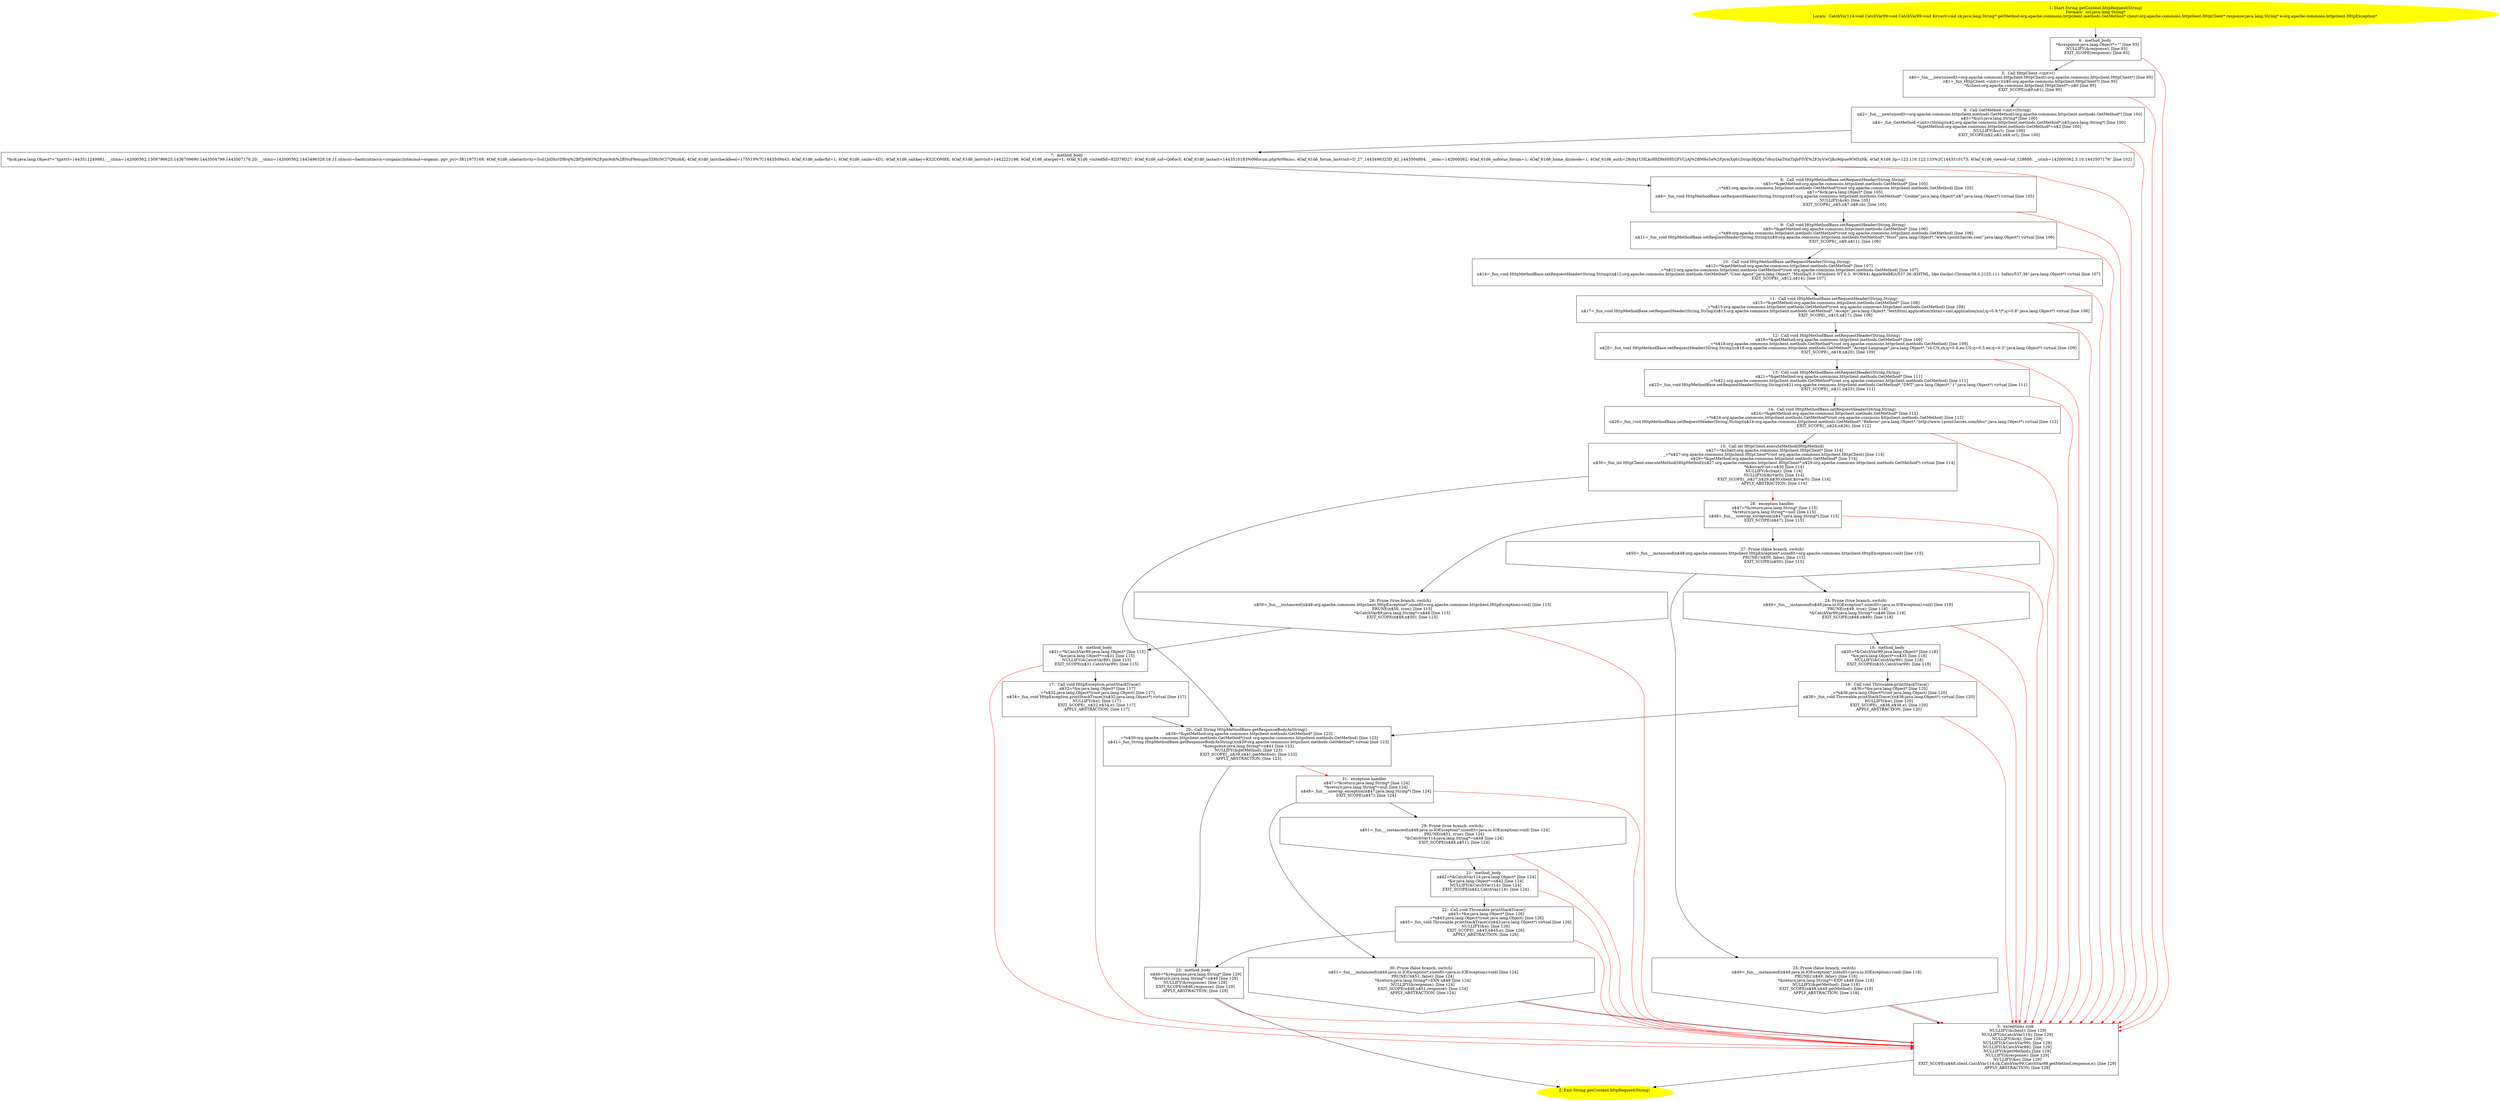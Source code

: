 /* @generated */
digraph cfg {
"com.dulishuo.yimusanfendi.offer.getContent.httpRequest(java.lang.String):java.lang.String.28c475d1197341ae1432e1ba23e37f8c_1" [label="1: Start String getContent.httpRequest(String)\nFormals:  url:java.lang.String*\nLocals:  CatchVar114:void CatchVar99:void CatchVar89:void $irvar0:void ck:java.lang.String* getMethod:org.apache.commons.httpclient.methods.GetMethod* client:org.apache.commons.httpclient.HttpClient* response:java.lang.String* e:org.apache.commons.httpclient.HttpException* \n  " color=yellow style=filled]
	

	 "com.dulishuo.yimusanfendi.offer.getContent.httpRequest(java.lang.String):java.lang.String.28c475d1197341ae1432e1ba23e37f8c_1" -> "com.dulishuo.yimusanfendi.offer.getContent.httpRequest(java.lang.String):java.lang.String.28c475d1197341ae1432e1ba23e37f8c_4" ;
"com.dulishuo.yimusanfendi.offer.getContent.httpRequest(java.lang.String):java.lang.String.28c475d1197341ae1432e1ba23e37f8c_2" [label="2: Exit String getContent.httpRequest(String) \n  " color=yellow style=filled]
	

"com.dulishuo.yimusanfendi.offer.getContent.httpRequest(java.lang.String):java.lang.String.28c475d1197341ae1432e1ba23e37f8c_3" [label="3:  exceptions sink \n   NULLIFY(&client); [line 129]\n  NULLIFY(&CatchVar114); [line 129]\n  NULLIFY(&ck); [line 129]\n  NULLIFY(&CatchVar99); [line 129]\n  NULLIFY(&CatchVar89); [line 129]\n  NULLIFY(&getMethod); [line 129]\n  NULLIFY(&response); [line 129]\n  NULLIFY(&e); [line 129]\n  EXIT_SCOPE(n$48,client,CatchVar114,ck,CatchVar99,CatchVar89,getMethod,response,e); [line 129]\n  APPLY_ABSTRACTION; [line 129]\n " shape="box"]
	

	 "com.dulishuo.yimusanfendi.offer.getContent.httpRequest(java.lang.String):java.lang.String.28c475d1197341ae1432e1ba23e37f8c_3" -> "com.dulishuo.yimusanfendi.offer.getContent.httpRequest(java.lang.String):java.lang.String.28c475d1197341ae1432e1ba23e37f8c_2" ;
"com.dulishuo.yimusanfendi.offer.getContent.httpRequest(java.lang.String):java.lang.String.28c475d1197341ae1432e1ba23e37f8c_4" [label="4:  method_body \n   *&response:java.lang.Object*=\"\" [line 93]\n  NULLIFY(&response); [line 93]\n  EXIT_SCOPE(response); [line 93]\n " shape="box"]
	

	 "com.dulishuo.yimusanfendi.offer.getContent.httpRequest(java.lang.String):java.lang.String.28c475d1197341ae1432e1ba23e37f8c_4" -> "com.dulishuo.yimusanfendi.offer.getContent.httpRequest(java.lang.String):java.lang.String.28c475d1197341ae1432e1ba23e37f8c_5" ;
	 "com.dulishuo.yimusanfendi.offer.getContent.httpRequest(java.lang.String):java.lang.String.28c475d1197341ae1432e1ba23e37f8c_4" -> "com.dulishuo.yimusanfendi.offer.getContent.httpRequest(java.lang.String):java.lang.String.28c475d1197341ae1432e1ba23e37f8c_3" [color="red" ];
"com.dulishuo.yimusanfendi.offer.getContent.httpRequest(java.lang.String):java.lang.String.28c475d1197341ae1432e1ba23e37f8c_5" [label="5:  Call HttpClient.<init>() \n   n$0=_fun___new(sizeof(t=org.apache.commons.httpclient.HttpClient):org.apache.commons.httpclient.HttpClient*) [line 95]\n  n$1=_fun_HttpClient.<init>()(n$0:org.apache.commons.httpclient.HttpClient*) [line 95]\n  *&client:org.apache.commons.httpclient.HttpClient*=n$0 [line 95]\n  EXIT_SCOPE(n$0,n$1); [line 95]\n " shape="box"]
	

	 "com.dulishuo.yimusanfendi.offer.getContent.httpRequest(java.lang.String):java.lang.String.28c475d1197341ae1432e1ba23e37f8c_5" -> "com.dulishuo.yimusanfendi.offer.getContent.httpRequest(java.lang.String):java.lang.String.28c475d1197341ae1432e1ba23e37f8c_6" ;
	 "com.dulishuo.yimusanfendi.offer.getContent.httpRequest(java.lang.String):java.lang.String.28c475d1197341ae1432e1ba23e37f8c_5" -> "com.dulishuo.yimusanfendi.offer.getContent.httpRequest(java.lang.String):java.lang.String.28c475d1197341ae1432e1ba23e37f8c_3" [color="red" ];
"com.dulishuo.yimusanfendi.offer.getContent.httpRequest(java.lang.String):java.lang.String.28c475d1197341ae1432e1ba23e37f8c_6" [label="6:  Call GetMethod.<init>(String) \n   n$2=_fun___new(sizeof(t=org.apache.commons.httpclient.methods.GetMethod):org.apache.commons.httpclient.methods.GetMethod*) [line 100]\n  n$3=*&url:java.lang.String* [line 100]\n  n$4=_fun_GetMethod.<init>(String)(n$2:org.apache.commons.httpclient.methods.GetMethod*,n$3:java.lang.String*) [line 100]\n  *&getMethod:org.apache.commons.httpclient.methods.GetMethod*=n$2 [line 100]\n  NULLIFY(&url); [line 100]\n  EXIT_SCOPE(n$2,n$3,n$4,url); [line 100]\n " shape="box"]
	

	 "com.dulishuo.yimusanfendi.offer.getContent.httpRequest(java.lang.String):java.lang.String.28c475d1197341ae1432e1ba23e37f8c_6" -> "com.dulishuo.yimusanfendi.offer.getContent.httpRequest(java.lang.String):java.lang.String.28c475d1197341ae1432e1ba23e37f8c_7" ;
	 "com.dulishuo.yimusanfendi.offer.getContent.httpRequest(java.lang.String):java.lang.String.28c475d1197341ae1432e1ba23e37f8c_6" -> "com.dulishuo.yimusanfendi.offer.getContent.httpRequest(java.lang.String):java.lang.String.28c475d1197341ae1432e1ba23e37f8c_3" [color="red" ];
"com.dulishuo.yimusanfendi.offer.getContent.httpRequest(java.lang.String):java.lang.String.28c475d1197341ae1432e1ba23e37f8c_7" [label="7:  method_body \n   *&ck:java.lang.Object*=\"tjpctrl=1443511249981; __utma=142000562.1509796625.1436709690.1443504799.1443507176.20; __utmz=142000562.1443496328.18.11.utmcsr=baidu|utmccn=(organic)|utmcmd=organic; pgv_pvi=3811975168; 4Oaf_61d6_ulastactivity=5cd1JoDhrrDBrq%2BFJy68G%2Fpm9oh%2BNuF9oxspm5Z6lcNCl7Q9zobK; 4Oaf_61d6_lastcheckfeed=175519%7C1443509443; 4Oaf_61d6_nofavfid=1; 4Oaf_61d6_smile=4D1; 4Oaf_61d6_saltkey=KS2COM8X; 4Oaf_61d6_lastvisit=1442223198; 4Oaf_61d6_atarget=1; 4Oaf_61d6_visitedfid=82D79D27; 4Oaf_61d6_sid=Qo6ocY; 4Oaf_61d6_lastact=1443510183%09forum.php%09misc; 4Oaf_61d6_forum_lastvisit=D_27_1443496323D_82_1443504804; __utmc=142000562; 4Oaf_61d6_nofocus_forum=1; 4Oaf_61d6_home_diymode=1; 4Oaf_61d6_auth=28cfq1UHLksHhDfeHHD2FVUjAj%2BM6s5a%2FprmXq61DstgcI8jQhx7i8uyIAaTttaTlqbPIVE%2F3yVwGJks9dpueWM5zHk; 4Oaf_61d6_lip=123.116.122.133%2C1443510173; 4Oaf_61d6_viewid=tid_128680; __utmb=142000562.3.10.1443507176\" [line 102]\n " shape="box"]
	

	 "com.dulishuo.yimusanfendi.offer.getContent.httpRequest(java.lang.String):java.lang.String.28c475d1197341ae1432e1ba23e37f8c_7" -> "com.dulishuo.yimusanfendi.offer.getContent.httpRequest(java.lang.String):java.lang.String.28c475d1197341ae1432e1ba23e37f8c_8" ;
	 "com.dulishuo.yimusanfendi.offer.getContent.httpRequest(java.lang.String):java.lang.String.28c475d1197341ae1432e1ba23e37f8c_7" -> "com.dulishuo.yimusanfendi.offer.getContent.httpRequest(java.lang.String):java.lang.String.28c475d1197341ae1432e1ba23e37f8c_3" [color="red" ];
"com.dulishuo.yimusanfendi.offer.getContent.httpRequest(java.lang.String):java.lang.String.28c475d1197341ae1432e1ba23e37f8c_8" [label="8:  Call void HttpMethodBase.setRequestHeader(String,String) \n   n$5=*&getMethod:org.apache.commons.httpclient.methods.GetMethod* [line 105]\n  _=*n$5:org.apache.commons.httpclient.methods.GetMethod*(root org.apache.commons.httpclient.methods.GetMethod) [line 105]\n  n$7=*&ck:java.lang.Object* [line 105]\n  n$8=_fun_void HttpMethodBase.setRequestHeader(String,String)(n$5:org.apache.commons.httpclient.methods.GetMethod*,\"Cookie\":java.lang.Object*,n$7:java.lang.Object*) virtual [line 105]\n  NULLIFY(&ck); [line 105]\n  EXIT_SCOPE(_,n$5,n$7,n$8,ck); [line 105]\n " shape="box"]
	

	 "com.dulishuo.yimusanfendi.offer.getContent.httpRequest(java.lang.String):java.lang.String.28c475d1197341ae1432e1ba23e37f8c_8" -> "com.dulishuo.yimusanfendi.offer.getContent.httpRequest(java.lang.String):java.lang.String.28c475d1197341ae1432e1ba23e37f8c_9" ;
	 "com.dulishuo.yimusanfendi.offer.getContent.httpRequest(java.lang.String):java.lang.String.28c475d1197341ae1432e1ba23e37f8c_8" -> "com.dulishuo.yimusanfendi.offer.getContent.httpRequest(java.lang.String):java.lang.String.28c475d1197341ae1432e1ba23e37f8c_3" [color="red" ];
"com.dulishuo.yimusanfendi.offer.getContent.httpRequest(java.lang.String):java.lang.String.28c475d1197341ae1432e1ba23e37f8c_9" [label="9:  Call void HttpMethodBase.setRequestHeader(String,String) \n   n$9=*&getMethod:org.apache.commons.httpclient.methods.GetMethod* [line 106]\n  _=*n$9:org.apache.commons.httpclient.methods.GetMethod*(root org.apache.commons.httpclient.methods.GetMethod) [line 106]\n  n$11=_fun_void HttpMethodBase.setRequestHeader(String,String)(n$9:org.apache.commons.httpclient.methods.GetMethod*,\"Host\":java.lang.Object*,\"www.1point3acres.com\":java.lang.Object*) virtual [line 106]\n  EXIT_SCOPE(_,n$9,n$11); [line 106]\n " shape="box"]
	

	 "com.dulishuo.yimusanfendi.offer.getContent.httpRequest(java.lang.String):java.lang.String.28c475d1197341ae1432e1ba23e37f8c_9" -> "com.dulishuo.yimusanfendi.offer.getContent.httpRequest(java.lang.String):java.lang.String.28c475d1197341ae1432e1ba23e37f8c_10" ;
	 "com.dulishuo.yimusanfendi.offer.getContent.httpRequest(java.lang.String):java.lang.String.28c475d1197341ae1432e1ba23e37f8c_9" -> "com.dulishuo.yimusanfendi.offer.getContent.httpRequest(java.lang.String):java.lang.String.28c475d1197341ae1432e1ba23e37f8c_3" [color="red" ];
"com.dulishuo.yimusanfendi.offer.getContent.httpRequest(java.lang.String):java.lang.String.28c475d1197341ae1432e1ba23e37f8c_10" [label="10:  Call void HttpMethodBase.setRequestHeader(String,String) \n   n$12=*&getMethod:org.apache.commons.httpclient.methods.GetMethod* [line 107]\n  _=*n$12:org.apache.commons.httpclient.methods.GetMethod*(root org.apache.commons.httpclient.methods.GetMethod) [line 107]\n  n$14=_fun_void HttpMethodBase.setRequestHeader(String,String)(n$12:org.apache.commons.httpclient.methods.GetMethod*,\"User-Agent\":java.lang.Object*,\"Mozilla/5.0 (Windows NT 6.3; WOW64) AppleWebKit/537.36 (KHTML, like Gecko) Chrome/38.0.2125.111 Safari/537.36\":java.lang.Object*) virtual [line 107]\n  EXIT_SCOPE(_,n$12,n$14); [line 107]\n " shape="box"]
	

	 "com.dulishuo.yimusanfendi.offer.getContent.httpRequest(java.lang.String):java.lang.String.28c475d1197341ae1432e1ba23e37f8c_10" -> "com.dulishuo.yimusanfendi.offer.getContent.httpRequest(java.lang.String):java.lang.String.28c475d1197341ae1432e1ba23e37f8c_11" ;
	 "com.dulishuo.yimusanfendi.offer.getContent.httpRequest(java.lang.String):java.lang.String.28c475d1197341ae1432e1ba23e37f8c_10" -> "com.dulishuo.yimusanfendi.offer.getContent.httpRequest(java.lang.String):java.lang.String.28c475d1197341ae1432e1ba23e37f8c_3" [color="red" ];
"com.dulishuo.yimusanfendi.offer.getContent.httpRequest(java.lang.String):java.lang.String.28c475d1197341ae1432e1ba23e37f8c_11" [label="11:  Call void HttpMethodBase.setRequestHeader(String,String) \n   n$15=*&getMethod:org.apache.commons.httpclient.methods.GetMethod* [line 108]\n  _=*n$15:org.apache.commons.httpclient.methods.GetMethod*(root org.apache.commons.httpclient.methods.GetMethod) [line 108]\n  n$17=_fun_void HttpMethodBase.setRequestHeader(String,String)(n$15:org.apache.commons.httpclient.methods.GetMethod*,\"Accept\":java.lang.Object*,\"text/html,application/xhtml+xml,application/xml;q=0.9,*/*;q=0.8\":java.lang.Object*) virtual [line 108]\n  EXIT_SCOPE(_,n$15,n$17); [line 108]\n " shape="box"]
	

	 "com.dulishuo.yimusanfendi.offer.getContent.httpRequest(java.lang.String):java.lang.String.28c475d1197341ae1432e1ba23e37f8c_11" -> "com.dulishuo.yimusanfendi.offer.getContent.httpRequest(java.lang.String):java.lang.String.28c475d1197341ae1432e1ba23e37f8c_12" ;
	 "com.dulishuo.yimusanfendi.offer.getContent.httpRequest(java.lang.String):java.lang.String.28c475d1197341ae1432e1ba23e37f8c_11" -> "com.dulishuo.yimusanfendi.offer.getContent.httpRequest(java.lang.String):java.lang.String.28c475d1197341ae1432e1ba23e37f8c_3" [color="red" ];
"com.dulishuo.yimusanfendi.offer.getContent.httpRequest(java.lang.String):java.lang.String.28c475d1197341ae1432e1ba23e37f8c_12" [label="12:  Call void HttpMethodBase.setRequestHeader(String,String) \n   n$18=*&getMethod:org.apache.commons.httpclient.methods.GetMethod* [line 109]\n  _=*n$18:org.apache.commons.httpclient.methods.GetMethod*(root org.apache.commons.httpclient.methods.GetMethod) [line 109]\n  n$20=_fun_void HttpMethodBase.setRequestHeader(String,String)(n$18:org.apache.commons.httpclient.methods.GetMethod*,\"Accept-Language\":java.lang.Object*,\"zh-CN,zh;q=0.8,en-US;q=0.5,en;q=0.3\":java.lang.Object*) virtual [line 109]\n  EXIT_SCOPE(_,n$18,n$20); [line 109]\n " shape="box"]
	

	 "com.dulishuo.yimusanfendi.offer.getContent.httpRequest(java.lang.String):java.lang.String.28c475d1197341ae1432e1ba23e37f8c_12" -> "com.dulishuo.yimusanfendi.offer.getContent.httpRequest(java.lang.String):java.lang.String.28c475d1197341ae1432e1ba23e37f8c_13" ;
	 "com.dulishuo.yimusanfendi.offer.getContent.httpRequest(java.lang.String):java.lang.String.28c475d1197341ae1432e1ba23e37f8c_12" -> "com.dulishuo.yimusanfendi.offer.getContent.httpRequest(java.lang.String):java.lang.String.28c475d1197341ae1432e1ba23e37f8c_3" [color="red" ];
"com.dulishuo.yimusanfendi.offer.getContent.httpRequest(java.lang.String):java.lang.String.28c475d1197341ae1432e1ba23e37f8c_13" [label="13:  Call void HttpMethodBase.setRequestHeader(String,String) \n   n$21=*&getMethod:org.apache.commons.httpclient.methods.GetMethod* [line 111]\n  _=*n$21:org.apache.commons.httpclient.methods.GetMethod*(root org.apache.commons.httpclient.methods.GetMethod) [line 111]\n  n$23=_fun_void HttpMethodBase.setRequestHeader(String,String)(n$21:org.apache.commons.httpclient.methods.GetMethod*,\"DNT\":java.lang.Object*,\"1\":java.lang.Object*) virtual [line 111]\n  EXIT_SCOPE(_,n$21,n$23); [line 111]\n " shape="box"]
	

	 "com.dulishuo.yimusanfendi.offer.getContent.httpRequest(java.lang.String):java.lang.String.28c475d1197341ae1432e1ba23e37f8c_13" -> "com.dulishuo.yimusanfendi.offer.getContent.httpRequest(java.lang.String):java.lang.String.28c475d1197341ae1432e1ba23e37f8c_14" ;
	 "com.dulishuo.yimusanfendi.offer.getContent.httpRequest(java.lang.String):java.lang.String.28c475d1197341ae1432e1ba23e37f8c_13" -> "com.dulishuo.yimusanfendi.offer.getContent.httpRequest(java.lang.String):java.lang.String.28c475d1197341ae1432e1ba23e37f8c_3" [color="red" ];
"com.dulishuo.yimusanfendi.offer.getContent.httpRequest(java.lang.String):java.lang.String.28c475d1197341ae1432e1ba23e37f8c_14" [label="14:  Call void HttpMethodBase.setRequestHeader(String,String) \n   n$24=*&getMethod:org.apache.commons.httpclient.methods.GetMethod* [line 112]\n  _=*n$24:org.apache.commons.httpclient.methods.GetMethod*(root org.apache.commons.httpclient.methods.GetMethod) [line 112]\n  n$26=_fun_void HttpMethodBase.setRequestHeader(String,String)(n$24:org.apache.commons.httpclient.methods.GetMethod*,\"Referer\":java.lang.Object*,\"http://www.1point3acres.com/bbs/\":java.lang.Object*) virtual [line 112]\n  EXIT_SCOPE(_,n$24,n$26); [line 112]\n " shape="box"]
	

	 "com.dulishuo.yimusanfendi.offer.getContent.httpRequest(java.lang.String):java.lang.String.28c475d1197341ae1432e1ba23e37f8c_14" -> "com.dulishuo.yimusanfendi.offer.getContent.httpRequest(java.lang.String):java.lang.String.28c475d1197341ae1432e1ba23e37f8c_15" ;
	 "com.dulishuo.yimusanfendi.offer.getContent.httpRequest(java.lang.String):java.lang.String.28c475d1197341ae1432e1ba23e37f8c_14" -> "com.dulishuo.yimusanfendi.offer.getContent.httpRequest(java.lang.String):java.lang.String.28c475d1197341ae1432e1ba23e37f8c_3" [color="red" ];
"com.dulishuo.yimusanfendi.offer.getContent.httpRequest(java.lang.String):java.lang.String.28c475d1197341ae1432e1ba23e37f8c_15" [label="15:  Call int HttpClient.executeMethod(HttpMethod) \n   n$27=*&client:org.apache.commons.httpclient.HttpClient* [line 114]\n  _=*n$27:org.apache.commons.httpclient.HttpClient*(root org.apache.commons.httpclient.HttpClient) [line 114]\n  n$29=*&getMethod:org.apache.commons.httpclient.methods.GetMethod* [line 114]\n  n$30=_fun_int HttpClient.executeMethod(HttpMethod)(n$27:org.apache.commons.httpclient.HttpClient*,n$29:org.apache.commons.httpclient.methods.GetMethod*) virtual [line 114]\n  *&$irvar0:int=n$30 [line 114]\n  NULLIFY(&client); [line 114]\n  NULLIFY(&$irvar0); [line 114]\n  EXIT_SCOPE(_,n$27,n$29,n$30,client,$irvar0); [line 114]\n  APPLY_ABSTRACTION; [line 114]\n " shape="box"]
	

	 "com.dulishuo.yimusanfendi.offer.getContent.httpRequest(java.lang.String):java.lang.String.28c475d1197341ae1432e1ba23e37f8c_15" -> "com.dulishuo.yimusanfendi.offer.getContent.httpRequest(java.lang.String):java.lang.String.28c475d1197341ae1432e1ba23e37f8c_20" ;
	 "com.dulishuo.yimusanfendi.offer.getContent.httpRequest(java.lang.String):java.lang.String.28c475d1197341ae1432e1ba23e37f8c_15" -> "com.dulishuo.yimusanfendi.offer.getContent.httpRequest(java.lang.String):java.lang.String.28c475d1197341ae1432e1ba23e37f8c_28" [color="red" ];
"com.dulishuo.yimusanfendi.offer.getContent.httpRequest(java.lang.String):java.lang.String.28c475d1197341ae1432e1ba23e37f8c_16" [label="16:  method_body \n   n$31=*&CatchVar89:java.lang.Object* [line 115]\n  *&e:java.lang.Object*=n$31 [line 115]\n  NULLIFY(&CatchVar89); [line 115]\n  EXIT_SCOPE(n$31,CatchVar89); [line 115]\n " shape="box"]
	

	 "com.dulishuo.yimusanfendi.offer.getContent.httpRequest(java.lang.String):java.lang.String.28c475d1197341ae1432e1ba23e37f8c_16" -> "com.dulishuo.yimusanfendi.offer.getContent.httpRequest(java.lang.String):java.lang.String.28c475d1197341ae1432e1ba23e37f8c_17" ;
	 "com.dulishuo.yimusanfendi.offer.getContent.httpRequest(java.lang.String):java.lang.String.28c475d1197341ae1432e1ba23e37f8c_16" -> "com.dulishuo.yimusanfendi.offer.getContent.httpRequest(java.lang.String):java.lang.String.28c475d1197341ae1432e1ba23e37f8c_3" [color="red" ];
"com.dulishuo.yimusanfendi.offer.getContent.httpRequest(java.lang.String):java.lang.String.28c475d1197341ae1432e1ba23e37f8c_17" [label="17:  Call void HttpException.printStackTrace() \n   n$32=*&e:java.lang.Object* [line 117]\n  _=*n$32:java.lang.Object*(root java.lang.Object) [line 117]\n  n$34=_fun_void HttpException.printStackTrace()(n$32:java.lang.Object*) virtual [line 117]\n  NULLIFY(&e); [line 117]\n  EXIT_SCOPE(_,n$32,n$34,e); [line 117]\n  APPLY_ABSTRACTION; [line 117]\n " shape="box"]
	

	 "com.dulishuo.yimusanfendi.offer.getContent.httpRequest(java.lang.String):java.lang.String.28c475d1197341ae1432e1ba23e37f8c_17" -> "com.dulishuo.yimusanfendi.offer.getContent.httpRequest(java.lang.String):java.lang.String.28c475d1197341ae1432e1ba23e37f8c_20" ;
	 "com.dulishuo.yimusanfendi.offer.getContent.httpRequest(java.lang.String):java.lang.String.28c475d1197341ae1432e1ba23e37f8c_17" -> "com.dulishuo.yimusanfendi.offer.getContent.httpRequest(java.lang.String):java.lang.String.28c475d1197341ae1432e1ba23e37f8c_3" [color="red" ];
"com.dulishuo.yimusanfendi.offer.getContent.httpRequest(java.lang.String):java.lang.String.28c475d1197341ae1432e1ba23e37f8c_18" [label="18:  method_body \n   n$35=*&CatchVar99:java.lang.Object* [line 118]\n  *&e:java.lang.Object*=n$35 [line 118]\n  NULLIFY(&CatchVar99); [line 118]\n  EXIT_SCOPE(n$35,CatchVar99); [line 118]\n " shape="box"]
	

	 "com.dulishuo.yimusanfendi.offer.getContent.httpRequest(java.lang.String):java.lang.String.28c475d1197341ae1432e1ba23e37f8c_18" -> "com.dulishuo.yimusanfendi.offer.getContent.httpRequest(java.lang.String):java.lang.String.28c475d1197341ae1432e1ba23e37f8c_19" ;
	 "com.dulishuo.yimusanfendi.offer.getContent.httpRequest(java.lang.String):java.lang.String.28c475d1197341ae1432e1ba23e37f8c_18" -> "com.dulishuo.yimusanfendi.offer.getContent.httpRequest(java.lang.String):java.lang.String.28c475d1197341ae1432e1ba23e37f8c_3" [color="red" ];
"com.dulishuo.yimusanfendi.offer.getContent.httpRequest(java.lang.String):java.lang.String.28c475d1197341ae1432e1ba23e37f8c_19" [label="19:  Call void Throwable.printStackTrace() \n   n$36=*&e:java.lang.Object* [line 120]\n  _=*n$36:java.lang.Object*(root java.lang.Object) [line 120]\n  n$38=_fun_void Throwable.printStackTrace()(n$36:java.lang.Object*) virtual [line 120]\n  NULLIFY(&e); [line 120]\n  EXIT_SCOPE(_,n$36,n$38,e); [line 120]\n  APPLY_ABSTRACTION; [line 120]\n " shape="box"]
	

	 "com.dulishuo.yimusanfendi.offer.getContent.httpRequest(java.lang.String):java.lang.String.28c475d1197341ae1432e1ba23e37f8c_19" -> "com.dulishuo.yimusanfendi.offer.getContent.httpRequest(java.lang.String):java.lang.String.28c475d1197341ae1432e1ba23e37f8c_20" ;
	 "com.dulishuo.yimusanfendi.offer.getContent.httpRequest(java.lang.String):java.lang.String.28c475d1197341ae1432e1ba23e37f8c_19" -> "com.dulishuo.yimusanfendi.offer.getContent.httpRequest(java.lang.String):java.lang.String.28c475d1197341ae1432e1ba23e37f8c_3" [color="red" ];
"com.dulishuo.yimusanfendi.offer.getContent.httpRequest(java.lang.String):java.lang.String.28c475d1197341ae1432e1ba23e37f8c_20" [label="20:  Call String HttpMethodBase.getResponseBodyAsString() \n   n$39=*&getMethod:org.apache.commons.httpclient.methods.GetMethod* [line 123]\n  _=*n$39:org.apache.commons.httpclient.methods.GetMethod*(root org.apache.commons.httpclient.methods.GetMethod) [line 123]\n  n$41=_fun_String HttpMethodBase.getResponseBodyAsString()(n$39:org.apache.commons.httpclient.methods.GetMethod*) virtual [line 123]\n  *&response:java.lang.String*=n$41 [line 123]\n  NULLIFY(&getMethod); [line 123]\n  EXIT_SCOPE(_,n$39,n$41,getMethod); [line 123]\n  APPLY_ABSTRACTION; [line 123]\n " shape="box"]
	

	 "com.dulishuo.yimusanfendi.offer.getContent.httpRequest(java.lang.String):java.lang.String.28c475d1197341ae1432e1ba23e37f8c_20" -> "com.dulishuo.yimusanfendi.offer.getContent.httpRequest(java.lang.String):java.lang.String.28c475d1197341ae1432e1ba23e37f8c_23" ;
	 "com.dulishuo.yimusanfendi.offer.getContent.httpRequest(java.lang.String):java.lang.String.28c475d1197341ae1432e1ba23e37f8c_20" -> "com.dulishuo.yimusanfendi.offer.getContent.httpRequest(java.lang.String):java.lang.String.28c475d1197341ae1432e1ba23e37f8c_31" [color="red" ];
"com.dulishuo.yimusanfendi.offer.getContent.httpRequest(java.lang.String):java.lang.String.28c475d1197341ae1432e1ba23e37f8c_21" [label="21:  method_body \n   n$42=*&CatchVar114:java.lang.Object* [line 124]\n  *&e:java.lang.Object*=n$42 [line 124]\n  NULLIFY(&CatchVar114); [line 124]\n  EXIT_SCOPE(n$42,CatchVar114); [line 124]\n " shape="box"]
	

	 "com.dulishuo.yimusanfendi.offer.getContent.httpRequest(java.lang.String):java.lang.String.28c475d1197341ae1432e1ba23e37f8c_21" -> "com.dulishuo.yimusanfendi.offer.getContent.httpRequest(java.lang.String):java.lang.String.28c475d1197341ae1432e1ba23e37f8c_22" ;
	 "com.dulishuo.yimusanfendi.offer.getContent.httpRequest(java.lang.String):java.lang.String.28c475d1197341ae1432e1ba23e37f8c_21" -> "com.dulishuo.yimusanfendi.offer.getContent.httpRequest(java.lang.String):java.lang.String.28c475d1197341ae1432e1ba23e37f8c_3" [color="red" ];
"com.dulishuo.yimusanfendi.offer.getContent.httpRequest(java.lang.String):java.lang.String.28c475d1197341ae1432e1ba23e37f8c_22" [label="22:  Call void Throwable.printStackTrace() \n   n$43=*&e:java.lang.Object* [line 126]\n  _=*n$43:java.lang.Object*(root java.lang.Object) [line 126]\n  n$45=_fun_void Throwable.printStackTrace()(n$43:java.lang.Object*) virtual [line 126]\n  NULLIFY(&e); [line 126]\n  EXIT_SCOPE(_,n$43,n$45,e); [line 126]\n  APPLY_ABSTRACTION; [line 126]\n " shape="box"]
	

	 "com.dulishuo.yimusanfendi.offer.getContent.httpRequest(java.lang.String):java.lang.String.28c475d1197341ae1432e1ba23e37f8c_22" -> "com.dulishuo.yimusanfendi.offer.getContent.httpRequest(java.lang.String):java.lang.String.28c475d1197341ae1432e1ba23e37f8c_23" ;
	 "com.dulishuo.yimusanfendi.offer.getContent.httpRequest(java.lang.String):java.lang.String.28c475d1197341ae1432e1ba23e37f8c_22" -> "com.dulishuo.yimusanfendi.offer.getContent.httpRequest(java.lang.String):java.lang.String.28c475d1197341ae1432e1ba23e37f8c_3" [color="red" ];
"com.dulishuo.yimusanfendi.offer.getContent.httpRequest(java.lang.String):java.lang.String.28c475d1197341ae1432e1ba23e37f8c_23" [label="23:  method_body \n   n$46=*&response:java.lang.String* [line 129]\n  *&return:java.lang.String*=n$46 [line 129]\n  NULLIFY(&response); [line 129]\n  EXIT_SCOPE(n$46,response); [line 129]\n  APPLY_ABSTRACTION; [line 129]\n " shape="box"]
	

	 "com.dulishuo.yimusanfendi.offer.getContent.httpRequest(java.lang.String):java.lang.String.28c475d1197341ae1432e1ba23e37f8c_23" -> "com.dulishuo.yimusanfendi.offer.getContent.httpRequest(java.lang.String):java.lang.String.28c475d1197341ae1432e1ba23e37f8c_2" ;
	 "com.dulishuo.yimusanfendi.offer.getContent.httpRequest(java.lang.String):java.lang.String.28c475d1197341ae1432e1ba23e37f8c_23" -> "com.dulishuo.yimusanfendi.offer.getContent.httpRequest(java.lang.String):java.lang.String.28c475d1197341ae1432e1ba23e37f8c_3" [color="red" ];
"com.dulishuo.yimusanfendi.offer.getContent.httpRequest(java.lang.String):java.lang.String.28c475d1197341ae1432e1ba23e37f8c_24" [label="24: Prune (true branch, switch) \n   n$49=_fun___instanceof(n$48:java.io.IOException*,sizeof(t=java.io.IOException):void) [line 118]\n  PRUNE(n$49, true); [line 118]\n  *&CatchVar99:java.lang.String*=n$48 [line 118]\n  EXIT_SCOPE(n$48,n$49); [line 118]\n " shape="invhouse"]
	

	 "com.dulishuo.yimusanfendi.offer.getContent.httpRequest(java.lang.String):java.lang.String.28c475d1197341ae1432e1ba23e37f8c_24" -> "com.dulishuo.yimusanfendi.offer.getContent.httpRequest(java.lang.String):java.lang.String.28c475d1197341ae1432e1ba23e37f8c_18" ;
	 "com.dulishuo.yimusanfendi.offer.getContent.httpRequest(java.lang.String):java.lang.String.28c475d1197341ae1432e1ba23e37f8c_24" -> "com.dulishuo.yimusanfendi.offer.getContent.httpRequest(java.lang.String):java.lang.String.28c475d1197341ae1432e1ba23e37f8c_3" [color="red" ];
"com.dulishuo.yimusanfendi.offer.getContent.httpRequest(java.lang.String):java.lang.String.28c475d1197341ae1432e1ba23e37f8c_25" [label="25: Prune (false branch, switch) \n   n$49=_fun___instanceof(n$48:java.io.IOException*,sizeof(t=java.io.IOException):void) [line 118]\n  PRUNE(!n$49, false); [line 118]\n  *&return:java.lang.String*=EXN n$48 [line 118]\n  NULLIFY(&getMethod); [line 118]\n  EXIT_SCOPE(n$48,n$49,getMethod); [line 118]\n  APPLY_ABSTRACTION; [line 118]\n " shape="invhouse"]
	

	 "com.dulishuo.yimusanfendi.offer.getContent.httpRequest(java.lang.String):java.lang.String.28c475d1197341ae1432e1ba23e37f8c_25" -> "com.dulishuo.yimusanfendi.offer.getContent.httpRequest(java.lang.String):java.lang.String.28c475d1197341ae1432e1ba23e37f8c_3" ;
	 "com.dulishuo.yimusanfendi.offer.getContent.httpRequest(java.lang.String):java.lang.String.28c475d1197341ae1432e1ba23e37f8c_25" -> "com.dulishuo.yimusanfendi.offer.getContent.httpRequest(java.lang.String):java.lang.String.28c475d1197341ae1432e1ba23e37f8c_3" [color="red" ];
"com.dulishuo.yimusanfendi.offer.getContent.httpRequest(java.lang.String):java.lang.String.28c475d1197341ae1432e1ba23e37f8c_26" [label="26: Prune (true branch, switch) \n   n$50=_fun___instanceof(n$48:org.apache.commons.httpclient.HttpException*,sizeof(t=org.apache.commons.httpclient.HttpException):void) [line 115]\n  PRUNE(n$50, true); [line 115]\n  *&CatchVar89:java.lang.String*=n$48 [line 115]\n  EXIT_SCOPE(n$48,n$50); [line 115]\n " shape="invhouse"]
	

	 "com.dulishuo.yimusanfendi.offer.getContent.httpRequest(java.lang.String):java.lang.String.28c475d1197341ae1432e1ba23e37f8c_26" -> "com.dulishuo.yimusanfendi.offer.getContent.httpRequest(java.lang.String):java.lang.String.28c475d1197341ae1432e1ba23e37f8c_16" ;
	 "com.dulishuo.yimusanfendi.offer.getContent.httpRequest(java.lang.String):java.lang.String.28c475d1197341ae1432e1ba23e37f8c_26" -> "com.dulishuo.yimusanfendi.offer.getContent.httpRequest(java.lang.String):java.lang.String.28c475d1197341ae1432e1ba23e37f8c_3" [color="red" ];
"com.dulishuo.yimusanfendi.offer.getContent.httpRequest(java.lang.String):java.lang.String.28c475d1197341ae1432e1ba23e37f8c_27" [label="27: Prune (false branch, switch) \n   n$50=_fun___instanceof(n$48:org.apache.commons.httpclient.HttpException*,sizeof(t=org.apache.commons.httpclient.HttpException):void) [line 115]\n  PRUNE(!n$50, false); [line 115]\n  EXIT_SCOPE(n$50); [line 115]\n " shape="invhouse"]
	

	 "com.dulishuo.yimusanfendi.offer.getContent.httpRequest(java.lang.String):java.lang.String.28c475d1197341ae1432e1ba23e37f8c_27" -> "com.dulishuo.yimusanfendi.offer.getContent.httpRequest(java.lang.String):java.lang.String.28c475d1197341ae1432e1ba23e37f8c_24" ;
	 "com.dulishuo.yimusanfendi.offer.getContent.httpRequest(java.lang.String):java.lang.String.28c475d1197341ae1432e1ba23e37f8c_27" -> "com.dulishuo.yimusanfendi.offer.getContent.httpRequest(java.lang.String):java.lang.String.28c475d1197341ae1432e1ba23e37f8c_25" ;
	 "com.dulishuo.yimusanfendi.offer.getContent.httpRequest(java.lang.String):java.lang.String.28c475d1197341ae1432e1ba23e37f8c_27" -> "com.dulishuo.yimusanfendi.offer.getContent.httpRequest(java.lang.String):java.lang.String.28c475d1197341ae1432e1ba23e37f8c_3" [color="red" ];
"com.dulishuo.yimusanfendi.offer.getContent.httpRequest(java.lang.String):java.lang.String.28c475d1197341ae1432e1ba23e37f8c_28" [label="28:  exception handler \n   n$47=*&return:java.lang.String* [line 115]\n  *&return:java.lang.String*=null [line 115]\n  n$48=_fun___unwrap_exception(n$47:java.lang.String*) [line 115]\n  EXIT_SCOPE(n$47); [line 115]\n " shape="box"]
	

	 "com.dulishuo.yimusanfendi.offer.getContent.httpRequest(java.lang.String):java.lang.String.28c475d1197341ae1432e1ba23e37f8c_28" -> "com.dulishuo.yimusanfendi.offer.getContent.httpRequest(java.lang.String):java.lang.String.28c475d1197341ae1432e1ba23e37f8c_26" ;
	 "com.dulishuo.yimusanfendi.offer.getContent.httpRequest(java.lang.String):java.lang.String.28c475d1197341ae1432e1ba23e37f8c_28" -> "com.dulishuo.yimusanfendi.offer.getContent.httpRequest(java.lang.String):java.lang.String.28c475d1197341ae1432e1ba23e37f8c_27" ;
	 "com.dulishuo.yimusanfendi.offer.getContent.httpRequest(java.lang.String):java.lang.String.28c475d1197341ae1432e1ba23e37f8c_28" -> "com.dulishuo.yimusanfendi.offer.getContent.httpRequest(java.lang.String):java.lang.String.28c475d1197341ae1432e1ba23e37f8c_3" [color="red" ];
"com.dulishuo.yimusanfendi.offer.getContent.httpRequest(java.lang.String):java.lang.String.28c475d1197341ae1432e1ba23e37f8c_29" [label="29: Prune (true branch, switch) \n   n$51=_fun___instanceof(n$48:java.io.IOException*,sizeof(t=java.io.IOException):void) [line 124]\n  PRUNE(n$51, true); [line 124]\n  *&CatchVar114:java.lang.String*=n$48 [line 124]\n  EXIT_SCOPE(n$48,n$51); [line 124]\n " shape="invhouse"]
	

	 "com.dulishuo.yimusanfendi.offer.getContent.httpRequest(java.lang.String):java.lang.String.28c475d1197341ae1432e1ba23e37f8c_29" -> "com.dulishuo.yimusanfendi.offer.getContent.httpRequest(java.lang.String):java.lang.String.28c475d1197341ae1432e1ba23e37f8c_21" ;
	 "com.dulishuo.yimusanfendi.offer.getContent.httpRequest(java.lang.String):java.lang.String.28c475d1197341ae1432e1ba23e37f8c_29" -> "com.dulishuo.yimusanfendi.offer.getContent.httpRequest(java.lang.String):java.lang.String.28c475d1197341ae1432e1ba23e37f8c_3" [color="red" ];
"com.dulishuo.yimusanfendi.offer.getContent.httpRequest(java.lang.String):java.lang.String.28c475d1197341ae1432e1ba23e37f8c_30" [label="30: Prune (false branch, switch) \n   n$51=_fun___instanceof(n$48:java.io.IOException*,sizeof(t=java.io.IOException):void) [line 124]\n  PRUNE(!n$51, false); [line 124]\n  *&return:java.lang.String*=EXN n$48 [line 124]\n  NULLIFY(&response); [line 124]\n  EXIT_SCOPE(n$48,n$51,response); [line 124]\n  APPLY_ABSTRACTION; [line 124]\n " shape="invhouse"]
	

	 "com.dulishuo.yimusanfendi.offer.getContent.httpRequest(java.lang.String):java.lang.String.28c475d1197341ae1432e1ba23e37f8c_30" -> "com.dulishuo.yimusanfendi.offer.getContent.httpRequest(java.lang.String):java.lang.String.28c475d1197341ae1432e1ba23e37f8c_3" ;
	 "com.dulishuo.yimusanfendi.offer.getContent.httpRequest(java.lang.String):java.lang.String.28c475d1197341ae1432e1ba23e37f8c_30" -> "com.dulishuo.yimusanfendi.offer.getContent.httpRequest(java.lang.String):java.lang.String.28c475d1197341ae1432e1ba23e37f8c_3" [color="red" ];
"com.dulishuo.yimusanfendi.offer.getContent.httpRequest(java.lang.String):java.lang.String.28c475d1197341ae1432e1ba23e37f8c_31" [label="31:  exception handler \n   n$47=*&return:java.lang.String* [line 124]\n  *&return:java.lang.String*=null [line 124]\n  n$48=_fun___unwrap_exception(n$47:java.lang.String*) [line 124]\n  EXIT_SCOPE(n$47); [line 124]\n " shape="box"]
	

	 "com.dulishuo.yimusanfendi.offer.getContent.httpRequest(java.lang.String):java.lang.String.28c475d1197341ae1432e1ba23e37f8c_31" -> "com.dulishuo.yimusanfendi.offer.getContent.httpRequest(java.lang.String):java.lang.String.28c475d1197341ae1432e1ba23e37f8c_29" ;
	 "com.dulishuo.yimusanfendi.offer.getContent.httpRequest(java.lang.String):java.lang.String.28c475d1197341ae1432e1ba23e37f8c_31" -> "com.dulishuo.yimusanfendi.offer.getContent.httpRequest(java.lang.String):java.lang.String.28c475d1197341ae1432e1ba23e37f8c_30" ;
	 "com.dulishuo.yimusanfendi.offer.getContent.httpRequest(java.lang.String):java.lang.String.28c475d1197341ae1432e1ba23e37f8c_31" -> "com.dulishuo.yimusanfendi.offer.getContent.httpRequest(java.lang.String):java.lang.String.28c475d1197341ae1432e1ba23e37f8c_3" [color="red" ];
}
